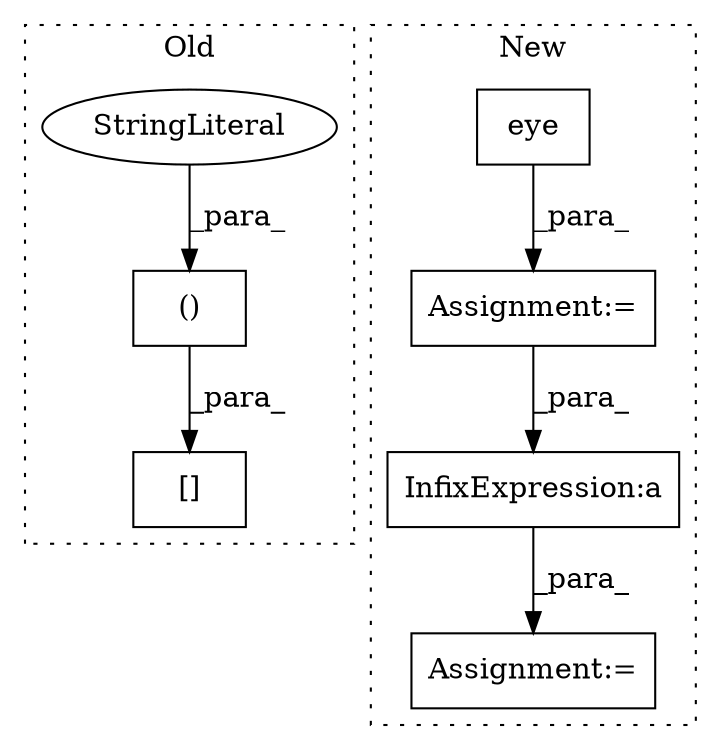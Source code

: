 digraph G {
subgraph cluster0 {
1 [label="()" a="106" s="2021" l="33" shape="box"];
6 [label="[]" a="2" s="1998,2054" l="23,2" shape="box"];
7 [label="StringLiteral" a="45" s="2038" l="16" shape="ellipse"];
label = "Old";
style="dotted";
}
subgraph cluster1 {
2 [label="eye" a="32" s="1916,1932" l="4,1" shape="box"];
3 [label="Assignment:=" a="7" s="1959" l="1" shape="box"];
4 [label="Assignment:=" a="7" s="1907" l="2" shape="box"];
5 [label="InfixExpression:a" a="27" s="1962" l="3" shape="box"];
label = "New";
style="dotted";
}
1 -> 6 [label="_para_"];
2 -> 4 [label="_para_"];
4 -> 5 [label="_para_"];
5 -> 3 [label="_para_"];
7 -> 1 [label="_para_"];
}